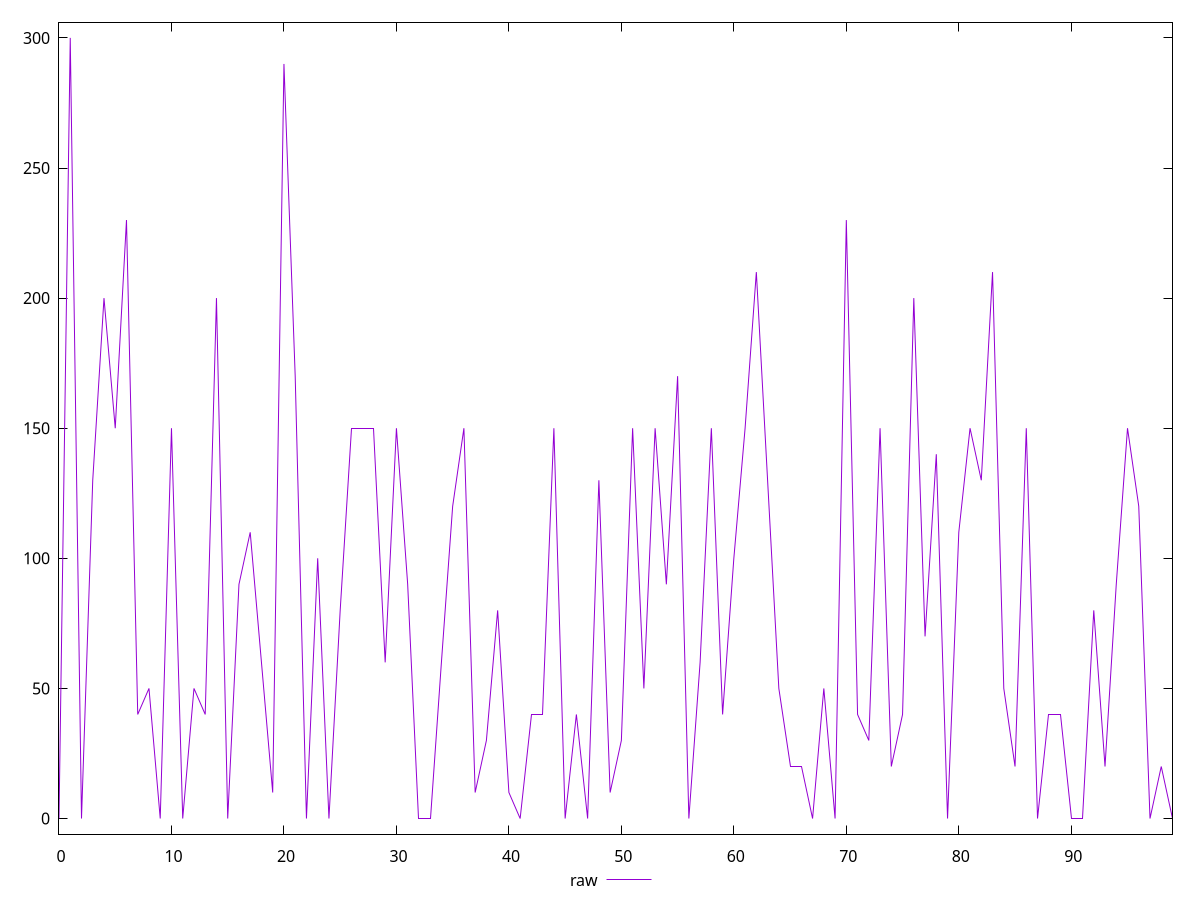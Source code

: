 reset

$raw <<EOF
0 0
1 300
2 0
3 130
4 200
5 150
6 230
7 40
8 50
9 0
10 150
11 0
12 50
13 40
14 200
15 0
16 90
17 110
18 60
19 10
20 290
21 170
22 0
23 100
24 0
25 80
26 150
27 150
28 150
29 60
30 150
31 90
32 0
33 0
34 60
35 120
36 150
37 10
38 30
39 80
40 10
41 0
42 40
43 40
44 150
45 0
46 40
47 0
48 130
49 10
50 30
51 150
52 50
53 150
54 90
55 170
56 0
57 60
58 150
59 40
60 100
61 150
62 210
63 130
64 50
65 20
66 20
67 0
68 50
69 0
70 230
71 40
72 30
73 150
74 20
75 40
76 200
77 70
78 140
79 0
80 110
81 150
82 130
83 210
84 50
85 20
86 150
87 0
88 40
89 40
90 0
91 0
92 80
93 20
94 90
95 150
96 120
97 0
98 20
99 0
EOF

set key outside below
set xrange [0:99]
set yrange [-6:306]
set trange [-6:306]
set terminal svg size 640, 500 enhanced background rgb 'white'
set output "report_00019_2021-02-10T18-14-37.922Z//unused-css-rules/samples/pages/raw/values.svg"

plot $raw title "raw" with line

reset

